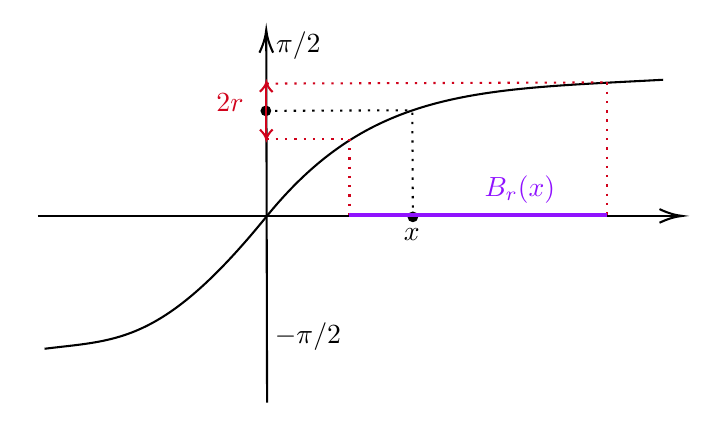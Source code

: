 

\tikzset{every picture/.style={line width=0.75pt}} %set default line width to 0.75pt        

\begin{tikzpicture}[x=0.75pt,y=0.75pt,yscale=-1,xscale=1]
%uncomment if require: \path (0,300); %set diagram left start at 0, and has height of 300

%Straight Lines [id:da01253990328815191] 
\draw    (120.04,259.96) -- (119.64,82.36) ;
\draw [shift={(119.64,80.36)}, rotate = 449.87] [color={rgb, 255:red, 0; green, 0; blue, 0 }  ][line width=0.75]    (10.93,-3.29) .. controls (6.95,-1.4) and (3.31,-0.3) .. (0,0) .. controls (3.31,0.3) and (6.95,1.4) .. (10.93,3.29)   ;
%Straight Lines [id:da011511383436563216] 
\draw    (9.64,169.96) -- (318.04,169.96) ;
\draw [shift={(320.04,169.96)}, rotate = 180] [color={rgb, 255:red, 0; green, 0; blue, 0 }  ][line width=0.75]    (10.93,-3.29) .. controls (6.95,-1.4) and (3.31,-0.3) .. (0,0) .. controls (3.31,0.3) and (6.95,1.4) .. (10.93,3.29)   ;
%Curve Lines [id:da28618381116787295] 
\draw    (12.84,233.96) .. controls (48.04,229.56) and (69.64,231.96) .. (119.84,170.16) .. controls (170.04,108.36) and (221.64,109.16) .. (310.84,104.36) ;
%Flowchart: Connector [id:dp9476639517392225] 
\draw  [color={rgb, 255:red, 0; green, 0; blue, 0 }  ,draw opacity=1 ][fill={rgb, 255:red, 0; green, 0; blue, 0 }  ,fill opacity=1 ] (188.22,170.41) .. controls (188.22,169.27) and (189.14,168.35) .. (190.27,168.35) .. controls (191.41,168.35) and (192.33,169.27) .. (192.33,170.41) .. controls (192.33,171.54) and (191.41,172.46) .. (190.27,172.46) .. controls (189.14,172.46) and (188.22,171.54) .. (188.22,170.41) -- cycle ;
%Straight Lines [id:da5498910139535398] 
\draw  [dash pattern={on 0.84pt off 2.51pt}]  (190.27,170.41) -- (190.03,119.06) ;
%Straight Lines [id:da08701638969621106] 
\draw  [dash pattern={on 0.84pt off 2.51pt}]  (119.46,119.34) -- (190.03,119.06) ;
%Flowchart: Connector [id:dp6555579214360514] 
\draw  [color={rgb, 255:red, 0; green, 0; blue, 0 }  ,draw opacity=1 ][fill={rgb, 255:red, 0; green, 0; blue, 0 }  ,fill opacity=1 ] (117.4,119.34) .. controls (117.4,118.21) and (118.32,117.29) .. (119.46,117.29) .. controls (120.59,117.29) and (121.51,118.21) .. (121.51,119.34) .. controls (121.51,120.48) and (120.59,121.4) .. (119.46,121.4) .. controls (118.32,121.4) and (117.4,120.48) .. (117.4,119.34) -- cycle ;
\draw  [color={rgb, 255:red, 208; green, 2; blue, 27 }  ,draw opacity=1 ] (116.55,110.13) .. controls (118.29,108.59) and (119.35,107.05) .. (119.73,105.49) .. controls (120.03,107.06) and (121.02,108.66) .. (122.69,110.27) ;
\draw  [color={rgb, 255:red, 208; green, 2; blue, 27 }  ,draw opacity=1 ] (122.72,128.32) .. controls (121.03,129.91) and (120.02,131.49) .. (119.69,133.06) .. controls (119.34,131.49) and (118.3,129.93) .. (116.58,128.37) ;
%Straight Lines [id:da9623317046092172] 
\draw [color={rgb, 255:red, 208; green, 2; blue, 27 }  ,draw opacity=1 ]   (119.74,106.2) -- (119.74,132.77) ;
%Straight Lines [id:da5692143185430627] 
\draw [color={rgb, 255:red, 208; green, 2; blue, 27 }  ,draw opacity=1 ] [dash pattern={on 0.84pt off 2.51pt}]  (119.74,106.2) -- (283.74,105.63) ;
%Straight Lines [id:da3833790960774164] 
\draw [color={rgb, 255:red, 208; green, 2; blue, 27 }  ,draw opacity=1 ] [dash pattern={on 0.84pt off 2.51pt}]  (119.74,132.77) -- (159.74,132.77) ;
%Straight Lines [id:da40448441432128335] 
\draw [color={rgb, 255:red, 208; green, 2; blue, 27 }  ,draw opacity=1 ] [dash pattern={on 0.84pt off 2.51pt}]  (159.74,132.77) -- (159.74,169.63) ;
%Straight Lines [id:da7356169743390866] 
\draw [color={rgb, 255:red, 208; green, 2; blue, 27 }  ,draw opacity=1 ] [dash pattern={on 0.84pt off 2.51pt}]  (283.74,105.63) -- (283.74,169.63) ;
%Straight Lines [id:da876719564866242] 
\draw [color={rgb, 255:red, 144; green, 19; blue, 254 }  ,draw opacity=1 ][line width=1.5]    (159.74,169.63) -- (283.74,169.63) ;

% Text Node
\draw (122.84,79.76) node [anchor=north west][inner sep=0.75pt]   [align=left] {$\displaystyle \pi /2$};
% Text Node
\draw (122.34,219.76) node [anchor=north west][inner sep=0.75pt]   [align=left] {$\displaystyle -\pi /2$};
% Text Node
\draw (94.17,109.49) node [anchor=north west][inner sep=0.75pt]   [align=left] {$\displaystyle \textcolor[rgb]{0.82,0.01,0.11}{2r}$};
% Text Node
\draw (184.46,174.34) node [anchor=north west][inner sep=0.75pt]   [align=left] {$\displaystyle x$};
% Text Node
\draw (223.31,149.2) node [anchor=north west][inner sep=0.75pt]   [align=left] {$\displaystyle \textcolor[rgb]{0.56,0.07,1}{B_{r}( x)}$};


\end{tikzpicture}
